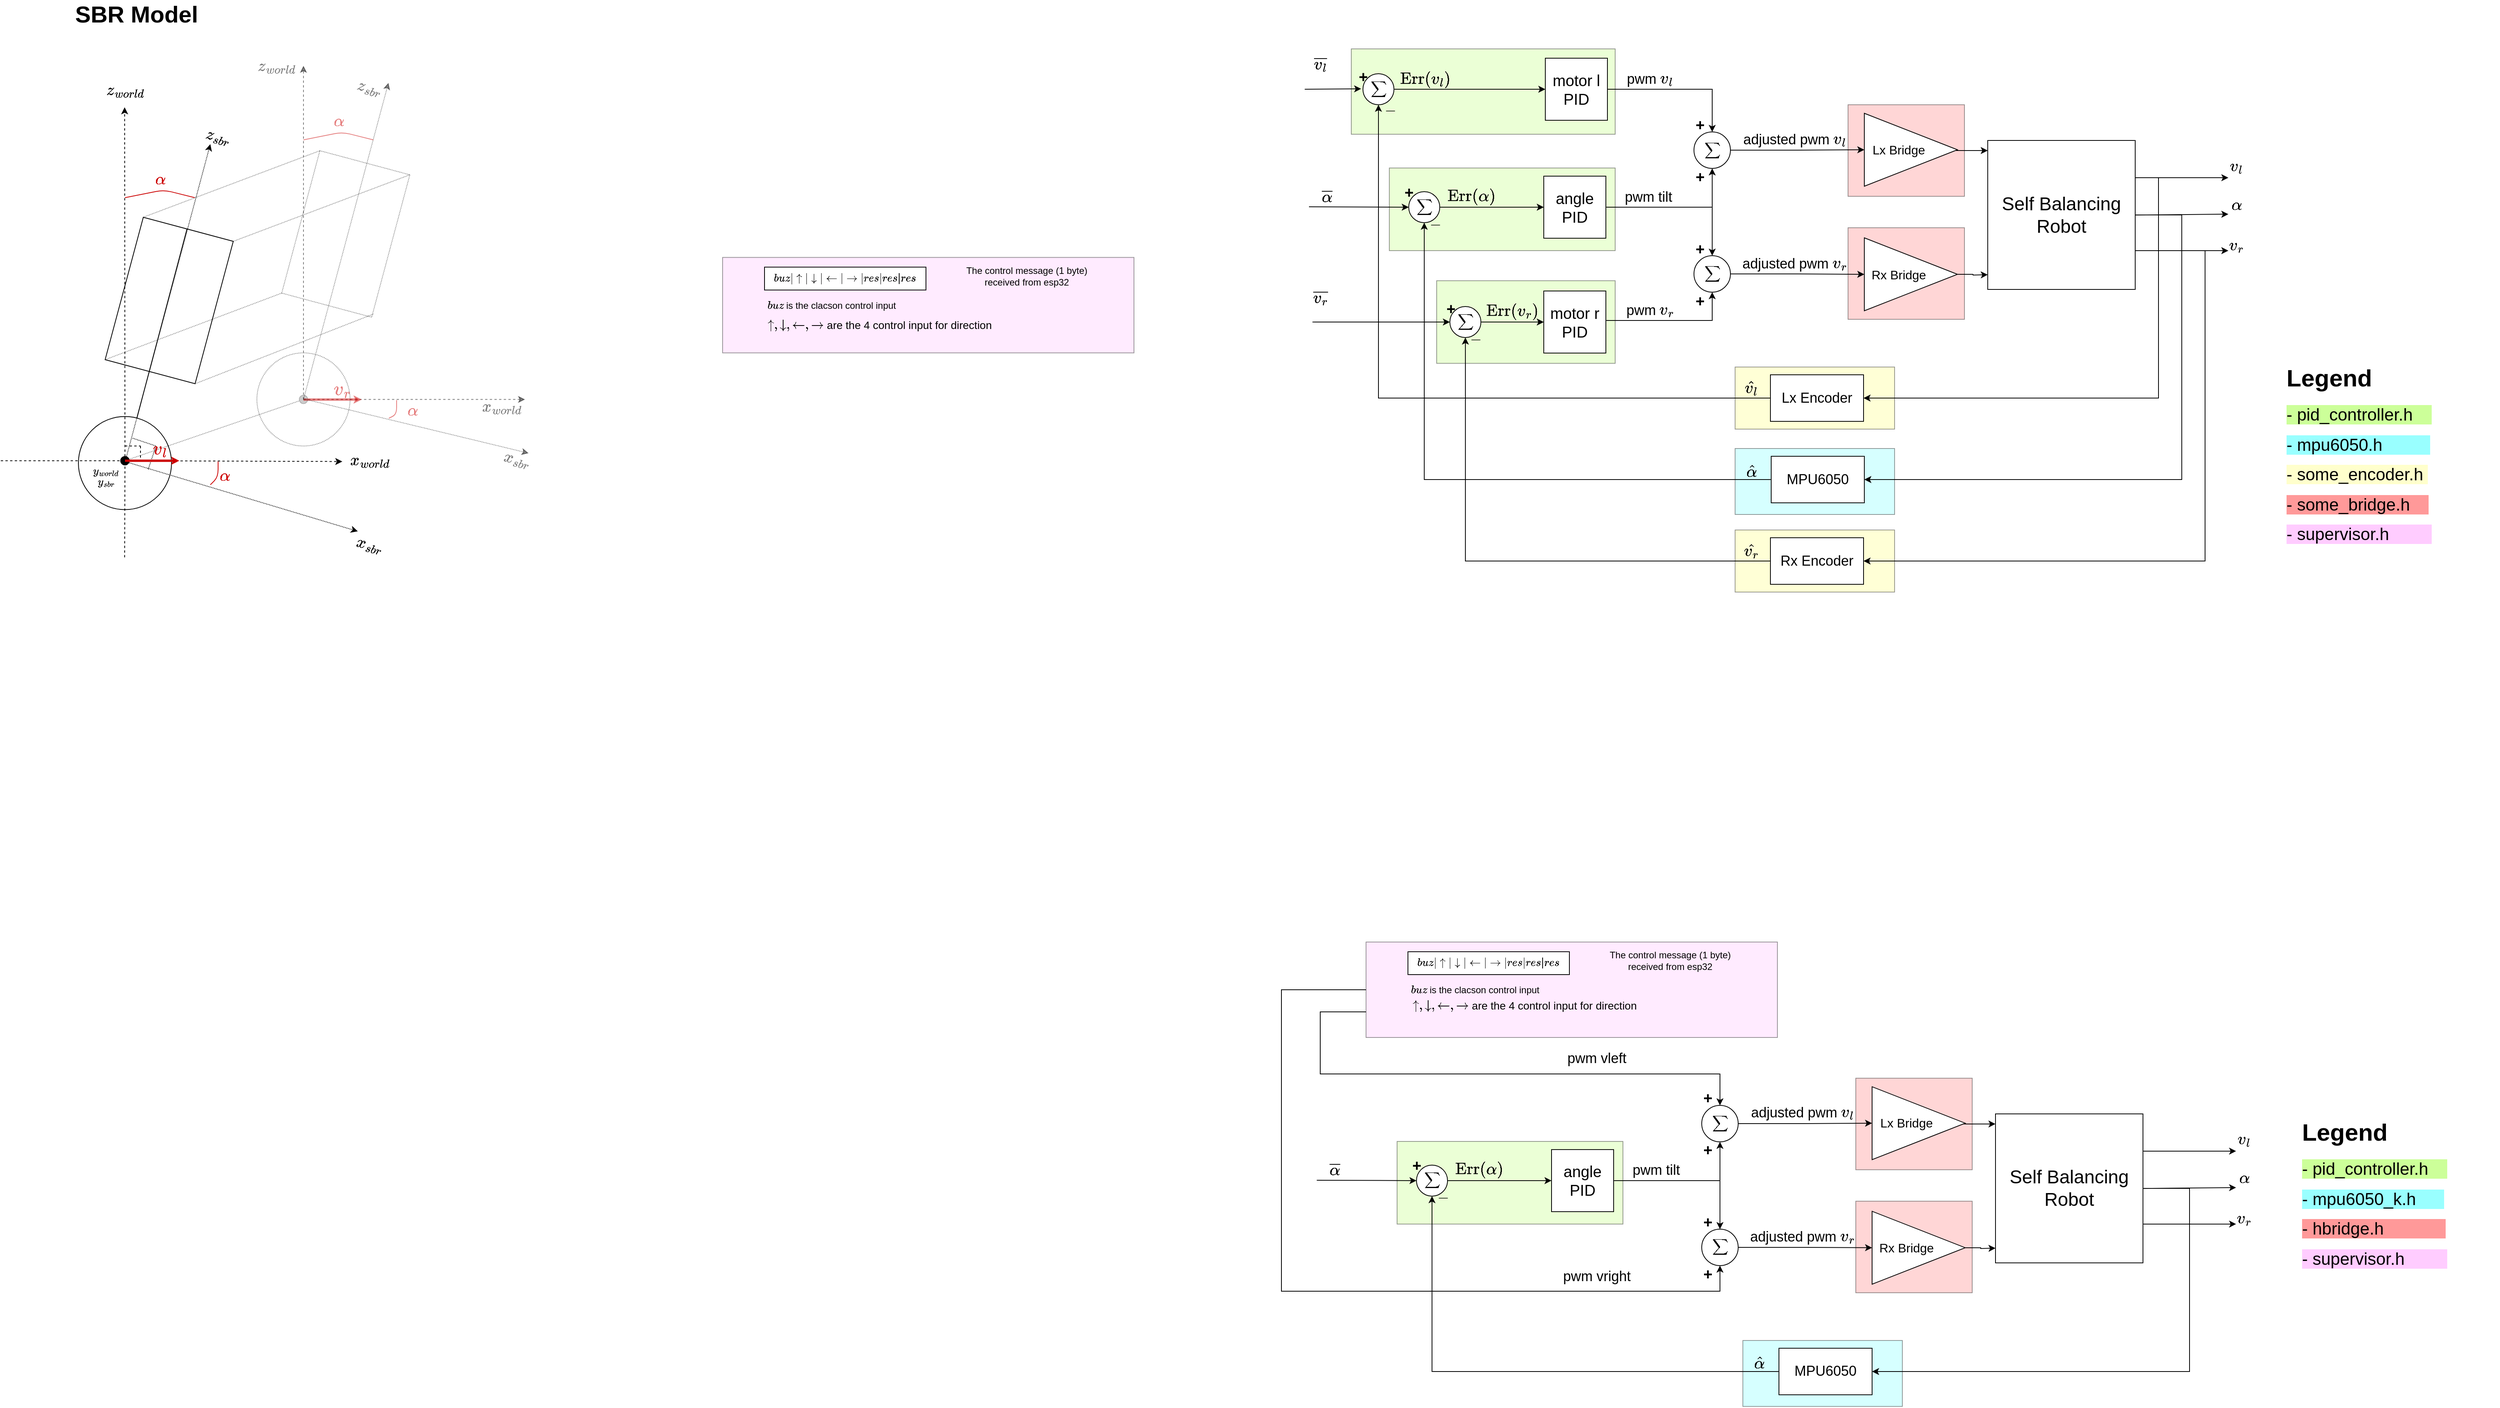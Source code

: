 <mxfile version="14.8.2" type="device"><diagram id="RvxGIgGGn32OMCbBHKSs" name="Page-1"><mxGraphModel dx="3990" dy="1376" grid="1" gridSize="10" guides="1" tooltips="1" connect="1" arrows="1" fold="1" page="1" pageScale="1" pageWidth="827" pageHeight="1169" math="1" shadow="0"><root><mxCell id="0"/><mxCell id="1" parent="0"/><mxCell id="etIAlOWZyGqqfdlxmUPB-29" value="" style="endArrow=classic;html=1;dashed=1;dashPattern=1 1;opacity=50;" parent="1" edge="1"><mxGeometry width="50" height="50" relative="1" as="geometry"><mxPoint x="-1210" y="550.75" as="sourcePoint"/><mxPoint x="-1100.5" y="142.75" as="targetPoint"/></mxGeometry></mxCell><mxCell id="etIAlOWZyGqqfdlxmUPB-25" value="" style="endArrow=classic;html=1;dashed=1;startArrow=none;opacity=50;" parent="1" edge="1"><mxGeometry width="50" height="50" relative="1" as="geometry"><mxPoint x="-1210" y="550.75" as="sourcePoint"/><mxPoint x="-924.58" y="550.75" as="targetPoint"/></mxGeometry></mxCell><mxCell id="S4LZGYlQ1wgGxuE66dXP-174" value="" style="rounded=0;whiteSpace=wrap;html=1;opacity=40;fillColor=#FFCCFF;" parent="1" vertex="1"><mxGeometry x="-670" y="367.75" width="530" height="123" as="geometry"/></mxCell><mxCell id="S4LZGYlQ1wgGxuE66dXP-112" value="" style="rounded=0;whiteSpace=wrap;html=1;gradientColor=none;opacity=40;fillColor=#FFFF99;" parent="1" vertex="1"><mxGeometry x="634.5" y="509" width="205.5" height="80" as="geometry"/></mxCell><mxCell id="S4LZGYlQ1wgGxuE66dXP-111" value="" style="rounded=0;whiteSpace=wrap;html=1;gradientColor=none;opacity=40;fillColor=#FFFF99;" parent="1" vertex="1"><mxGeometry x="634.5" y="719" width="205.5" height="80" as="geometry"/></mxCell><mxCell id="S4LZGYlQ1wgGxuE66dXP-110" value="" style="rounded=0;whiteSpace=wrap;html=1;fillColor=#99FFFF;gradientColor=none;opacity=40;" parent="1" vertex="1"><mxGeometry x="634.5" y="614" width="205.5" height="85" as="geometry"/></mxCell><mxCell id="S4LZGYlQ1wgGxuE66dXP-106" value="" style="rounded=0;whiteSpace=wrap;html=1;gradientColor=none;opacity=40;fillColor=#FF9999;" parent="1" vertex="1"><mxGeometry x="780" y="329.5" width="150" height="118" as="geometry"/></mxCell><mxCell id="S4LZGYlQ1wgGxuE66dXP-105" value="" style="rounded=0;whiteSpace=wrap;html=1;gradientColor=none;opacity=40;fillColor=#FF9999;" parent="1" vertex="1"><mxGeometry x="780" y="171" width="150" height="118" as="geometry"/></mxCell><mxCell id="S4LZGYlQ1wgGxuE66dXP-104" value="" style="rounded=0;whiteSpace=wrap;html=1;fillColor=#CCFF99;opacity=40;" parent="1" vertex="1"><mxGeometry x="250" y="397.75" width="230" height="106.5" as="geometry"/></mxCell><mxCell id="S4LZGYlQ1wgGxuE66dXP-103" value="" style="rounded=0;whiteSpace=wrap;html=1;fillColor=#CCFF99;opacity=40;" parent="1" vertex="1"><mxGeometry x="189" y="252.5" width="291" height="106.5" as="geometry"/></mxCell><mxCell id="S4LZGYlQ1wgGxuE66dXP-102" value="" style="rounded=0;whiteSpace=wrap;html=1;fillColor=#CCFF99;opacity=40;" parent="1" vertex="1"><mxGeometry x="140" y="99" width="340" height="110" as="geometry"/></mxCell><mxCell id="S4LZGYlQ1wgGxuE66dXP-92" style="edgeStyle=orthogonalEdgeStyle;rounded=0;orthogonalLoop=1;jettySize=auto;html=1;" parent="1" source="S4LZGYlQ1wgGxuE66dXP-1" target="S4LZGYlQ1wgGxuE66dXP-23" edge="1"><mxGeometry relative="1" as="geometry"/></mxCell><mxCell id="S4LZGYlQ1wgGxuE66dXP-93" style="edgeStyle=orthogonalEdgeStyle;rounded=0;orthogonalLoop=1;jettySize=auto;html=1;" parent="1" source="S4LZGYlQ1wgGxuE66dXP-1" target="S4LZGYlQ1wgGxuE66dXP-34" edge="1"><mxGeometry relative="1" as="geometry"/></mxCell><mxCell id="S4LZGYlQ1wgGxuE66dXP-1" value="&lt;font style=&quot;font-size: 20px&quot;&gt;angle&lt;br&gt;PID&lt;/font&gt;" style="whiteSpace=wrap;html=1;aspect=fixed;" parent="1" vertex="1"><mxGeometry x="388" y="263" width="80" height="80" as="geometry"/></mxCell><mxCell id="S4LZGYlQ1wgGxuE66dXP-91" style="edgeStyle=orthogonalEdgeStyle;rounded=0;orthogonalLoop=1;jettySize=auto;html=1;" parent="1" source="S4LZGYlQ1wgGxuE66dXP-2" target="S4LZGYlQ1wgGxuE66dXP-23" edge="1"><mxGeometry relative="1" as="geometry"/></mxCell><mxCell id="S4LZGYlQ1wgGxuE66dXP-2" value="&lt;font style=&quot;font-size: 20px&quot;&gt;motor l&lt;br&gt;PID&lt;br&gt;&lt;/font&gt;" style="whiteSpace=wrap;html=1;aspect=fixed;" parent="1" vertex="1"><mxGeometry x="390" y="111" width="80" height="80" as="geometry"/></mxCell><mxCell id="S4LZGYlQ1wgGxuE66dXP-95" style="edgeStyle=orthogonalEdgeStyle;rounded=0;orthogonalLoop=1;jettySize=auto;html=1;" parent="1" source="S4LZGYlQ1wgGxuE66dXP-3" target="S4LZGYlQ1wgGxuE66dXP-34" edge="1"><mxGeometry relative="1" as="geometry"><Array as="points"><mxPoint x="605" y="449"/></Array></mxGeometry></mxCell><mxCell id="S4LZGYlQ1wgGxuE66dXP-3" value="&lt;font style=&quot;font-size: 20px&quot;&gt;motor r&lt;br&gt;PID&lt;br&gt;&lt;/font&gt;" style="whiteSpace=wrap;html=1;aspect=fixed;" parent="1" vertex="1"><mxGeometry x="388" y="411" width="80" height="80" as="geometry"/></mxCell><mxCell id="S4LZGYlQ1wgGxuE66dXP-19" style="edgeStyle=orthogonalEdgeStyle;rounded=0;orthogonalLoop=1;jettySize=auto;html=1;entryX=0;entryY=0.5;entryDx=0;entryDy=0;" parent="1" source="S4LZGYlQ1wgGxuE66dXP-5" target="S4LZGYlQ1wgGxuE66dXP-1" edge="1"><mxGeometry relative="1" as="geometry"><mxPoint x="392.0" y="297" as="targetPoint"/></mxGeometry></mxCell><mxCell id="S4LZGYlQ1wgGxuE66dXP-5" value="$$\sum$$" style="ellipse;whiteSpace=wrap;html=1;aspect=fixed;" parent="1" vertex="1"><mxGeometry x="214" y="283" width="40" height="40" as="geometry"/></mxCell><mxCell id="S4LZGYlQ1wgGxuE66dXP-7" value="&lt;font style=&quot;font-size: 20px&quot;&gt;&lt;b&gt;+&lt;/b&gt;&lt;/font&gt;" style="text;html=1;align=center;verticalAlign=middle;resizable=0;points=[];autosize=1;strokeColor=none;" parent="1" vertex="1"><mxGeometry x="199" y="273" width="30" height="20" as="geometry"/></mxCell><mxCell id="S4LZGYlQ1wgGxuE66dXP-9" value="&lt;font style=&quot;font-size: 20px&quot;&gt;&lt;b&gt;_&lt;/b&gt;&lt;/font&gt;" style="text;html=1;align=center;verticalAlign=middle;resizable=0;points=[];autosize=1;strokeColor=none;" parent="1" vertex="1"><mxGeometry x="233" y="306" width="30" height="20" as="geometry"/></mxCell><mxCell id="S4LZGYlQ1wgGxuE66dXP-21" style="edgeStyle=orthogonalEdgeStyle;rounded=0;orthogonalLoop=1;jettySize=auto;html=1;" parent="1" source="S4LZGYlQ1wgGxuE66dXP-10" target="S4LZGYlQ1wgGxuE66dXP-2" edge="1"><mxGeometry relative="1" as="geometry"/></mxCell><mxCell id="S4LZGYlQ1wgGxuE66dXP-10" value="$$\sum$$" style="ellipse;whiteSpace=wrap;html=1;aspect=fixed;" parent="1" vertex="1"><mxGeometry x="155" y="131" width="40" height="40" as="geometry"/></mxCell><mxCell id="S4LZGYlQ1wgGxuE66dXP-11" value="&lt;font style=&quot;font-size: 20px&quot;&gt;&lt;b&gt;+&lt;/b&gt;&lt;/font&gt;" style="text;html=1;align=center;verticalAlign=middle;resizable=0;points=[];autosize=1;strokeColor=none;" parent="1" vertex="1"><mxGeometry x="140" y="123.5" width="30" height="20" as="geometry"/></mxCell><mxCell id="S4LZGYlQ1wgGxuE66dXP-12" value="&lt;font style=&quot;font-size: 20px&quot;&gt;&lt;b&gt;_&lt;/b&gt;&lt;/font&gt;" style="text;html=1;align=center;verticalAlign=middle;resizable=0;points=[];autosize=1;strokeColor=none;" parent="1" vertex="1"><mxGeometry x="175" y="158.5" width="30" height="20" as="geometry"/></mxCell><mxCell id="S4LZGYlQ1wgGxuE66dXP-22" style="edgeStyle=orthogonalEdgeStyle;rounded=0;orthogonalLoop=1;jettySize=auto;html=1;" parent="1" source="S4LZGYlQ1wgGxuE66dXP-13" target="S4LZGYlQ1wgGxuE66dXP-3" edge="1"><mxGeometry relative="1" as="geometry"/></mxCell><mxCell id="S4LZGYlQ1wgGxuE66dXP-13" value="$$\sum$$" style="ellipse;whiteSpace=wrap;html=1;aspect=fixed;" parent="1" vertex="1"><mxGeometry x="267" y="431" width="40" height="40" as="geometry"/></mxCell><mxCell id="S4LZGYlQ1wgGxuE66dXP-14" value="&lt;font style=&quot;font-size: 20px&quot;&gt;&lt;b&gt;+&lt;/b&gt;&lt;/font&gt;" style="text;html=1;align=center;verticalAlign=middle;resizable=0;points=[];autosize=1;strokeColor=none;" parent="1" vertex="1"><mxGeometry x="253" y="422.5" width="30" height="20" as="geometry"/></mxCell><mxCell id="S4LZGYlQ1wgGxuE66dXP-15" value="&lt;font style=&quot;font-size: 20px&quot;&gt;&lt;b&gt;_&lt;/b&gt;&lt;/font&gt;" style="text;html=1;align=center;verticalAlign=middle;resizable=0;points=[];autosize=1;strokeColor=none;" parent="1" vertex="1"><mxGeometry x="285" y="453.5" width="30" height="20" as="geometry"/></mxCell><mxCell id="S4LZGYlQ1wgGxuE66dXP-16" value="" style="endArrow=classic;html=1;entryX=0;entryY=0.5;entryDx=0;entryDy=0;" parent="1" target="S4LZGYlQ1wgGxuE66dXP-5" edge="1"><mxGeometry width="50" height="50" relative="1" as="geometry"><mxPoint x="85.5" y="302.5" as="sourcePoint"/><mxPoint x="22.5" y="302.5" as="targetPoint"/></mxGeometry></mxCell><mxCell id="S4LZGYlQ1wgGxuE66dXP-17" value="" style="endArrow=classic;html=1;entryX=-0.057;entryY=0.486;entryDx=0;entryDy=0;entryPerimeter=0;" parent="1" target="S4LZGYlQ1wgGxuE66dXP-10" edge="1"><mxGeometry width="50" height="50" relative="1" as="geometry"><mxPoint x="80" y="151" as="sourcePoint"/><mxPoint x="95" y="172" as="targetPoint"/></mxGeometry></mxCell><mxCell id="S4LZGYlQ1wgGxuE66dXP-18" value="" style="endArrow=classic;html=1;entryX=0;entryY=0.5;entryDx=0;entryDy=0;" parent="1" target="S4LZGYlQ1wgGxuE66dXP-13" edge="1"><mxGeometry width="50" height="50" relative="1" as="geometry"><mxPoint x="90" y="451" as="sourcePoint"/><mxPoint x="218" y="471" as="targetPoint"/></mxGeometry></mxCell><mxCell id="S4LZGYlQ1wgGxuE66dXP-29" value="" style="group" parent="1" vertex="1" connectable="0"><mxGeometry x="561.5" y="206" width="73" height="59" as="geometry"/></mxCell><mxCell id="S4LZGYlQ1wgGxuE66dXP-26" value="" style="group" parent="S4LZGYlQ1wgGxuE66dXP-29" vertex="1" connectable="0"><mxGeometry x="20" width="47" height="47" as="geometry"/></mxCell><mxCell id="S4LZGYlQ1wgGxuE66dXP-23" value="$$\sum$$" style="ellipse;whiteSpace=wrap;html=1;aspect=fixed;" parent="S4LZGYlQ1wgGxuE66dXP-26" vertex="1"><mxGeometry width="47" height="47" as="geometry"/></mxCell><mxCell id="S4LZGYlQ1wgGxuE66dXP-28" value="&lt;font style=&quot;font-size: 20px&quot;&gt;&lt;b&gt;+&lt;/b&gt;&lt;/font&gt;" style="text;html=1;align=center;verticalAlign=middle;resizable=0;points=[];autosize=1;strokeColor=none;" parent="S4LZGYlQ1wgGxuE66dXP-29" vertex="1"><mxGeometry x="12.5" y="47" width="30" height="20" as="geometry"/></mxCell><mxCell id="S4LZGYlQ1wgGxuE66dXP-32" value="" style="group" parent="1" vertex="1" connectable="0"><mxGeometry x="580" y="366" width="73" height="63" as="geometry"/></mxCell><mxCell id="S4LZGYlQ1wgGxuE66dXP-33" value="" style="group" parent="S4LZGYlQ1wgGxuE66dXP-32" vertex="1" connectable="0"><mxGeometry x="1.5" y="-0.5" width="47" height="47" as="geometry"/></mxCell><mxCell id="S4LZGYlQ1wgGxuE66dXP-34" value="$$\sum$$" style="ellipse;whiteSpace=wrap;html=1;aspect=fixed;" parent="S4LZGYlQ1wgGxuE66dXP-33" vertex="1"><mxGeometry width="47" height="47" as="geometry"/></mxCell><mxCell id="S4LZGYlQ1wgGxuE66dXP-36" value="&lt;font style=&quot;font-size: 20px&quot;&gt;&lt;b&gt;+&lt;/b&gt;&lt;/font&gt;" style="text;html=1;align=center;verticalAlign=middle;resizable=0;points=[];autosize=1;strokeColor=none;" parent="S4LZGYlQ1wgGxuE66dXP-32" vertex="1"><mxGeometry x="-6" y="46.5" width="30" height="20" as="geometry"/></mxCell><mxCell id="S4LZGYlQ1wgGxuE66dXP-47" style="edgeStyle=orthogonalEdgeStyle;rounded=0;orthogonalLoop=1;jettySize=auto;html=1;" parent="1" edge="1"><mxGeometry relative="1" as="geometry"><mxPoint x="882.34" y="230" as="sourcePoint"/><mxPoint x="960" y="230" as="targetPoint"/><Array as="points"><mxPoint x="920" y="230"/><mxPoint x="920" y="230"/></Array></mxGeometry></mxCell><mxCell id="S4LZGYlQ1wgGxuE66dXP-41" value="&lt;font style=&quot;font-size: 16px&quot;&gt;Lx Bridge&amp;nbsp; &amp;nbsp; &amp;nbsp; &amp;nbsp;&lt;/font&gt;" style="triangle;whiteSpace=wrap;html=1;" parent="1" vertex="1"><mxGeometry x="801" y="182" width="120" height="94" as="geometry"/></mxCell><mxCell id="S4LZGYlQ1wgGxuE66dXP-48" style="edgeStyle=orthogonalEdgeStyle;rounded=0;orthogonalLoop=1;jettySize=auto;html=1;" parent="1" source="S4LZGYlQ1wgGxuE66dXP-42" edge="1"><mxGeometry relative="1" as="geometry"><mxPoint x="960" y="390" as="targetPoint"/></mxGeometry></mxCell><mxCell id="S4LZGYlQ1wgGxuE66dXP-42" value="&lt;font style=&quot;font-size: 16px&quot;&gt;Rx Bridge&amp;nbsp; &amp;nbsp; &amp;nbsp; &amp;nbsp;&lt;/font&gt;" style="triangle;whiteSpace=wrap;html=1;" parent="1" vertex="1"><mxGeometry x="801" y="342.5" width="120" height="94" as="geometry"/></mxCell><mxCell id="S4LZGYlQ1wgGxuE66dXP-44" style="edgeStyle=orthogonalEdgeStyle;rounded=0;orthogonalLoop=1;jettySize=auto;html=1;exitX=1;exitY=0.5;exitDx=0;exitDy=0;entryX=0;entryY=0.5;entryDx=0;entryDy=0;" parent="1" source="S4LZGYlQ1wgGxuE66dXP-23" target="S4LZGYlQ1wgGxuE66dXP-41" edge="1"><mxGeometry relative="1" as="geometry"/></mxCell><mxCell id="S4LZGYlQ1wgGxuE66dXP-45" style="edgeStyle=orthogonalEdgeStyle;rounded=0;orthogonalLoop=1;jettySize=auto;html=1;entryX=0;entryY=0.5;entryDx=0;entryDy=0;" parent="1" source="S4LZGYlQ1wgGxuE66dXP-34" target="S4LZGYlQ1wgGxuE66dXP-42" edge="1"><mxGeometry relative="1" as="geometry"/></mxCell><mxCell id="S4LZGYlQ1wgGxuE66dXP-99" style="edgeStyle=orthogonalEdgeStyle;rounded=0;orthogonalLoop=1;jettySize=auto;html=1;exitX=1;exitY=0.25;exitDx=0;exitDy=0;" parent="1" source="S4LZGYlQ1wgGxuE66dXP-46" target="S4LZGYlQ1wgGxuE66dXP-61" edge="1"><mxGeometry relative="1" as="geometry"><mxPoint x="810" y="629" as="targetPoint"/><Array as="points"><mxPoint x="1180" y="265"/><mxPoint x="1180" y="549"/></Array></mxGeometry></mxCell><mxCell id="S4LZGYlQ1wgGxuE66dXP-100" style="edgeStyle=orthogonalEdgeStyle;rounded=0;orthogonalLoop=1;jettySize=auto;html=1;" parent="1" source="S4LZGYlQ1wgGxuE66dXP-46" target="S4LZGYlQ1wgGxuE66dXP-53" edge="1"><mxGeometry relative="1" as="geometry"><Array as="points"><mxPoint x="1210" y="313"/><mxPoint x="1210" y="654"/></Array></mxGeometry></mxCell><mxCell id="S4LZGYlQ1wgGxuE66dXP-101" style="edgeStyle=orthogonalEdgeStyle;rounded=0;orthogonalLoop=1;jettySize=auto;html=1;" parent="1" source="S4LZGYlQ1wgGxuE66dXP-46" target="S4LZGYlQ1wgGxuE66dXP-66" edge="1"><mxGeometry relative="1" as="geometry"><Array as="points"><mxPoint x="1240" y="359"/><mxPoint x="1240" y="759"/></Array></mxGeometry></mxCell><mxCell id="S4LZGYlQ1wgGxuE66dXP-46" value="&lt;font style=&quot;font-size: 24px&quot;&gt;Self Balancing Robot&lt;/font&gt;" style="rounded=0;whiteSpace=wrap;html=1;" parent="1" vertex="1"><mxGeometry x="960" y="217" width="190" height="192" as="geometry"/></mxCell><mxCell id="S4LZGYlQ1wgGxuE66dXP-50" value="&lt;font style=&quot;font-size: 18px&quot;&gt;$$\overline{\alpha}$$&lt;/font&gt;" style="text;html=1;strokeColor=none;fillColor=none;align=center;verticalAlign=middle;whiteSpace=wrap;rounded=0;" parent="1" vertex="1"><mxGeometry x="89" y="279.5" width="40" height="20" as="geometry"/></mxCell><mxCell id="S4LZGYlQ1wgGxuE66dXP-51" value="&lt;font style=&quot;font-size: 18px&quot;&gt;$$\overline{v_l}$$&lt;/font&gt;" style="text;html=1;align=center;verticalAlign=middle;resizable=0;points=[];autosize=1;strokeColor=none;" parent="1" vertex="1"><mxGeometry x="20" y="109" width="160" height="20" as="geometry"/></mxCell><mxCell id="S4LZGYlQ1wgGxuE66dXP-52" value="&lt;font style=&quot;font-size: 18px&quot;&gt;$$\overline{v_r}$$&lt;/font&gt;" style="text;html=1;align=center;verticalAlign=middle;resizable=0;points=[];autosize=1;strokeColor=none;" parent="1" vertex="1"><mxGeometry x="20" y="410" width="160" height="20" as="geometry"/></mxCell><mxCell id="S4LZGYlQ1wgGxuE66dXP-55" style="edgeStyle=orthogonalEdgeStyle;rounded=0;orthogonalLoop=1;jettySize=auto;html=1;exitX=0;exitY=0.5;exitDx=0;exitDy=0;entryX=0.5;entryY=1;entryDx=0;entryDy=0;" parent="1" source="S4LZGYlQ1wgGxuE66dXP-53" target="S4LZGYlQ1wgGxuE66dXP-5" edge="1"><mxGeometry relative="1" as="geometry"/></mxCell><mxCell id="S4LZGYlQ1wgGxuE66dXP-53" value="&lt;font style=&quot;font-size: 18px&quot;&gt;MPU6050&lt;/font&gt;" style="rounded=0;whiteSpace=wrap;html=1;" parent="1" vertex="1"><mxGeometry x="681" y="624" width="120" height="60" as="geometry"/></mxCell><mxCell id="S4LZGYlQ1wgGxuE66dXP-56" value="&lt;font style=&quot;font-size: 18px&quot;&gt;$$\hat{\alpha}$$&lt;/font&gt;" style="text;html=1;align=center;verticalAlign=middle;resizable=0;points=[];autosize=1;strokeColor=none;" parent="1" vertex="1"><mxGeometry x="580" y="634" width="150" height="20" as="geometry"/></mxCell><mxCell id="S4LZGYlQ1wgGxuE66dXP-58" value="&lt;font style=&quot;font-size: 18px&quot;&gt;$$\alpha$$&lt;/font&gt;" style="text;html=1;align=center;verticalAlign=middle;resizable=0;points=[];autosize=1;strokeColor=none;" parent="1" vertex="1"><mxGeometry x="1230" y="291" width="100" height="20" as="geometry"/></mxCell><mxCell id="S4LZGYlQ1wgGxuE66dXP-62" style="edgeStyle=orthogonalEdgeStyle;rounded=0;orthogonalLoop=1;jettySize=auto;html=1;entryX=0.5;entryY=1;entryDx=0;entryDy=0;" parent="1" source="S4LZGYlQ1wgGxuE66dXP-61" target="S4LZGYlQ1wgGxuE66dXP-10" edge="1"><mxGeometry relative="1" as="geometry"/></mxCell><mxCell id="S4LZGYlQ1wgGxuE66dXP-61" value="&lt;font style=&quot;font-size: 18px&quot;&gt;Lx Encoder&lt;/font&gt;" style="rounded=0;whiteSpace=wrap;html=1;" parent="1" vertex="1"><mxGeometry x="680" y="519" width="120" height="60" as="geometry"/></mxCell><mxCell id="S4LZGYlQ1wgGxuE66dXP-64" value="&lt;font style=&quot;font-size: 18px&quot;&gt;$$\hat{v_l}$$&lt;/font&gt;" style="text;html=1;align=center;verticalAlign=middle;resizable=0;points=[];autosize=1;strokeColor=none;" parent="1" vertex="1"><mxGeometry x="595" y="526" width="120" height="20" as="geometry"/></mxCell><mxCell id="S4LZGYlQ1wgGxuE66dXP-65" value="&lt;font style=&quot;font-size: 18px&quot;&gt;$$v_l$$&lt;/font&gt;" style="text;html=1;align=center;verticalAlign=middle;resizable=0;points=[];autosize=1;strokeColor=none;" parent="1" vertex="1"><mxGeometry x="1240" y="241" width="80" height="20" as="geometry"/></mxCell><mxCell id="S4LZGYlQ1wgGxuE66dXP-70" style="edgeStyle=orthogonalEdgeStyle;rounded=0;orthogonalLoop=1;jettySize=auto;html=1;entryX=0.5;entryY=1;entryDx=0;entryDy=0;" parent="1" source="S4LZGYlQ1wgGxuE66dXP-66" target="S4LZGYlQ1wgGxuE66dXP-13" edge="1"><mxGeometry relative="1" as="geometry"><mxPoint x="250" y="609" as="targetPoint"/></mxGeometry></mxCell><mxCell id="S4LZGYlQ1wgGxuE66dXP-66" value="&lt;font style=&quot;font-size: 18px&quot;&gt;Rx Encoder&lt;/font&gt;" style="rounded=0;whiteSpace=wrap;html=1;" parent="1" vertex="1"><mxGeometry x="680" y="729" width="120" height="60" as="geometry"/></mxCell><mxCell id="S4LZGYlQ1wgGxuE66dXP-68" value="&lt;font style=&quot;font-size: 18px&quot;&gt;$$v_r$$&lt;/font&gt;" style="text;html=1;align=center;verticalAlign=middle;resizable=0;points=[];autosize=1;strokeColor=none;" parent="1" vertex="1"><mxGeometry x="1240" y="342.5" width="80" height="20" as="geometry"/></mxCell><mxCell id="S4LZGYlQ1wgGxuE66dXP-69" value="&lt;font style=&quot;font-size: 18px&quot;&gt;$$\hat{v_r}$$&lt;/font&gt;" style="text;html=1;align=center;verticalAlign=middle;resizable=0;points=[];autosize=1;strokeColor=none;" parent="1" vertex="1"><mxGeometry x="595" y="736" width="120" height="20" as="geometry"/></mxCell><mxCell id="S4LZGYlQ1wgGxuE66dXP-71" value="&lt;font style=&quot;font-size: 18px&quot;&gt;$$\text{Err}(\alpha)$$&lt;/font&gt;" style="text;html=1;align=center;verticalAlign=middle;resizable=0;points=[];autosize=1;strokeColor=none;" parent="1" vertex="1"><mxGeometry x="200" y="278.5" width="190" height="20" as="geometry"/></mxCell><mxCell id="S4LZGYlQ1wgGxuE66dXP-72" value="&lt;font style=&quot;font-size: 18px&quot;&gt;$$\text{Err}(v_l)$$&lt;/font&gt;" style="text;html=1;align=center;verticalAlign=middle;resizable=0;points=[];autosize=1;strokeColor=none;" parent="1" vertex="1"><mxGeometry x="155" y="128" width="160" height="20" as="geometry"/></mxCell><mxCell id="S4LZGYlQ1wgGxuE66dXP-73" value="&lt;font style=&quot;font-size: 18px&quot;&gt;$$\text{Err}(v_r)$$&lt;/font&gt;" style="text;html=1;align=center;verticalAlign=middle;resizable=0;points=[];autosize=1;strokeColor=none;" parent="1" vertex="1"><mxGeometry x="267" y="426.5" width="160" height="20" as="geometry"/></mxCell><mxCell id="S4LZGYlQ1wgGxuE66dXP-75" value="&lt;font style=&quot;font-size: 18px&quot;&gt;pwm tilt&lt;/font&gt;" style="text;html=1;strokeColor=none;fillColor=none;align=center;verticalAlign=middle;whiteSpace=wrap;rounded=0;" parent="1" vertex="1"><mxGeometry x="488" y="279.5" width="70" height="20" as="geometry"/></mxCell><mxCell id="S4LZGYlQ1wgGxuE66dXP-178" value="" style="edgeStyle=none;rounded=0;orthogonalLoop=1;jettySize=auto;html=1;" parent="1" source="S4LZGYlQ1wgGxuE66dXP-77" target="S4LZGYlQ1wgGxuE66dXP-2" edge="1"><mxGeometry relative="1" as="geometry"/></mxCell><mxCell id="S4LZGYlQ1wgGxuE66dXP-77" value="&lt;span style=&quot;font-size: 18px&quot;&gt;pwm \(v_l\)&lt;/span&gt;" style="text;html=1;strokeColor=none;fillColor=none;align=center;verticalAlign=middle;whiteSpace=wrap;rounded=0;" parent="1" vertex="1"><mxGeometry x="470" y="128" width="110" height="20" as="geometry"/></mxCell><mxCell id="S4LZGYlQ1wgGxuE66dXP-78" value="&lt;span style=&quot;font-size: 18px&quot;&gt;pwm \(v_r\)&lt;/span&gt;" style="text;html=1;align=center;verticalAlign=middle;resizable=0;points=[];autosize=1;strokeColor=none;" parent="1" vertex="1"><mxGeometry x="470" y="426" width="110" height="20" as="geometry"/></mxCell><mxCell id="S4LZGYlQ1wgGxuE66dXP-79" value="&lt;span style=&quot;font-size: 18px&quot;&gt;adjusted pwm \(v_l\)&lt;/span&gt;" style="text;html=1;align=center;verticalAlign=middle;resizable=0;points=[];autosize=1;strokeColor=none;" parent="1" vertex="1"><mxGeometry x="621" y="206" width="180" height="20" as="geometry"/></mxCell><mxCell id="S4LZGYlQ1wgGxuE66dXP-80" value="&lt;span style=&quot;font-size: 18px&quot;&gt;adjusted pwm \(v_r\)&lt;/span&gt;" style="text;html=1;align=center;verticalAlign=middle;resizable=0;points=[];autosize=1;strokeColor=none;" parent="1" vertex="1"><mxGeometry x="621" y="366" width="180" height="20" as="geometry"/></mxCell><mxCell id="S4LZGYlQ1wgGxuE66dXP-37" value="&lt;font style=&quot;font-size: 20px&quot;&gt;&lt;b&gt;+&lt;/b&gt;&lt;/font&gt;" style="text;html=1;align=center;verticalAlign=middle;resizable=0;points=[];autosize=1;strokeColor=none;" parent="1" vertex="1"><mxGeometry x="574" y="346" width="30" height="20" as="geometry"/></mxCell><mxCell id="S4LZGYlQ1wgGxuE66dXP-96" value="" style="endArrow=classic;html=1;exitX=1;exitY=0.25;exitDx=0;exitDy=0;" parent="1" source="S4LZGYlQ1wgGxuE66dXP-46" edge="1"><mxGeometry width="50" height="50" relative="1" as="geometry"><mxPoint x="1220" y="239" as="sourcePoint"/><mxPoint x="1270" y="265" as="targetPoint"/></mxGeometry></mxCell><mxCell id="S4LZGYlQ1wgGxuE66dXP-97" value="" style="endArrow=classic;html=1;" parent="1" edge="1"><mxGeometry width="50" height="50" relative="1" as="geometry"><mxPoint x="1150" y="313.116" as="sourcePoint"/><mxPoint x="1270" y="312" as="targetPoint"/></mxGeometry></mxCell><mxCell id="S4LZGYlQ1wgGxuE66dXP-98" value="" style="endArrow=classic;html=1;exitX=1;exitY=0.75;exitDx=0;exitDy=0;" parent="1" edge="1"><mxGeometry width="50" height="50" relative="1" as="geometry"><mxPoint x="1150" y="359" as="sourcePoint"/><mxPoint x="1270" y="359" as="targetPoint"/></mxGeometry></mxCell><mxCell id="S4LZGYlQ1wgGxuE66dXP-113" value="&lt;h1&gt;&lt;font style=&quot;font-size: 31px&quot;&gt;Legend&lt;/font&gt;&lt;/h1&gt;&lt;p&gt;&lt;font style=&quot;font-size: 22px ; background-color: rgb(204 , 255 , 153)&quot;&gt;- pid_controller.h&amp;nbsp; &amp;nbsp;&amp;nbsp;&lt;/font&gt;&lt;/p&gt;&lt;p&gt;&lt;font style=&quot;font-size: 22px ; background-color: rgb(153 , 255 , 255)&quot;&gt;- mpu6050.h&amp;nbsp; &amp;nbsp; &amp;nbsp; &amp;nbsp; &amp;nbsp;&amp;nbsp;&lt;/font&gt;&lt;/p&gt;&lt;p&gt;&lt;font style=&quot;font-size: 22px ; background-color: rgb(255 , 255 , 204)&quot;&gt;- some_encoder.h&amp;nbsp;&lt;/font&gt;&lt;/p&gt;&lt;p&gt;&lt;font style=&quot;font-size: 22px ; background-color: rgb(255 , 153 , 153)&quot;&gt;- some_bridge.h&amp;nbsp; &amp;nbsp;&amp;nbsp;&lt;/font&gt;&lt;/p&gt;&lt;p&gt;&lt;font style=&quot;font-size: 22px ; background-color: rgb(255 , 204 , 255)&quot;&gt;- supervisor.h&amp;nbsp; &amp;nbsp; &amp;nbsp; &amp;nbsp; &amp;nbsp;&lt;/font&gt;&lt;/p&gt;" style="text;html=1;strokeColor=none;fillColor=none;spacing=5;spacingTop=-20;whiteSpace=wrap;overflow=hidden;rounded=0;opacity=40;" parent="1" vertex="1"><mxGeometry x="1340" y="499" width="279" height="260" as="geometry"/></mxCell><mxCell id="S4LZGYlQ1wgGxuE66dXP-175" value="$$buz|&lt;br&gt;\uparrow|&lt;br&gt;\downarrow |&lt;br&gt;\leftarrow |&lt;br&gt;\rightarrow | res | res | res&lt;br&gt;$$" style="rounded=0;whiteSpace=wrap;html=1;align=center;verticalAlign=middle;" parent="1" vertex="1"><mxGeometry x="-616" y="380.25" width="208" height="29.5" as="geometry"/></mxCell><mxCell id="S4LZGYlQ1wgGxuE66dXP-177" value="The control message (1 byte) received from esp32" style="text;html=1;strokeColor=none;fillColor=none;align=center;verticalAlign=middle;whiteSpace=wrap;rounded=0;" parent="1" vertex="1"><mxGeometry x="-361" y="382" width="166" height="20" as="geometry"/></mxCell><mxCell id="wuaSBPNqK6RX2sfjkzoG-2" value="&lt;font style=&quot;font-size: 14px&quot;&gt;&lt;span&gt;&amp;nbsp;\(\uparrow, \downarrow, \leftarrow, \rightarrow\) are the 4 control input for direction&lt;/span&gt;&lt;/font&gt;" style="text;html=1;align=center;verticalAlign=middle;resizable=0;points=[];autosize=1;strokeColor=none;" parent="1" vertex="1"><mxGeometry x="-730" y="444.75" width="520" height="20" as="geometry"/></mxCell><mxCell id="wuaSBPNqK6RX2sfjkzoG-6" value="" style="ellipse;whiteSpace=wrap;html=1;aspect=fixed;fillColor=none;" parent="1" vertex="1"><mxGeometry x="-1500" y="572.75" width="120" height="120" as="geometry"/></mxCell><mxCell id="wuaSBPNqK6RX2sfjkzoG-7" value="" style="endArrow=none;html=1;" parent="1" source="wuaSBPNqK6RX2sfjkzoG-6" edge="1"><mxGeometry width="50" height="50" relative="1" as="geometry"><mxPoint x="-1190" y="512.75" as="sourcePoint"/><mxPoint x="-1360" y="330.75" as="targetPoint"/></mxGeometry></mxCell><mxCell id="wuaSBPNqK6RX2sfjkzoG-9" value="" style="rounded=0;whiteSpace=wrap;html=1;fillColor=none;rotation=15;" parent="1" vertex="1"><mxGeometry x="-1443" y="328.25" width="120" height="190" as="geometry"/></mxCell><mxCell id="wuaSBPNqK6RX2sfjkzoG-10" value="" style="endArrow=classic;html=1;dashed=1;startArrow=none;" parent="1" source="wuaSBPNqK6RX2sfjkzoG-33" edge="1"><mxGeometry width="50" height="50" relative="1" as="geometry"><mxPoint x="-1690" y="630.75" as="sourcePoint"/><mxPoint x="-1160" y="630.75" as="targetPoint"/></mxGeometry></mxCell><mxCell id="wuaSBPNqK6RX2sfjkzoG-11" value="" style="endArrow=classic;html=1;dashed=1;startArrow=none;" parent="1" source="wuaSBPNqK6RX2sfjkzoG-33" edge="1"><mxGeometry width="50" height="50" relative="1" as="geometry"><mxPoint x="-1440.42" y="754.25" as="sourcePoint"/><mxPoint x="-1440.42" y="174.25" as="targetPoint"/></mxGeometry></mxCell><mxCell id="wuaSBPNqK6RX2sfjkzoG-12" value="" style="endArrow=classic;html=1;dashed=1;dashPattern=1 1;" parent="1" edge="1"><mxGeometry width="50" height="50" relative="1" as="geometry"><mxPoint x="-1440" y="631.75" as="sourcePoint"/><mxPoint x="-1330" y="221.75" as="targetPoint"/></mxGeometry></mxCell><mxCell id="wuaSBPNqK6RX2sfjkzoG-13" value="" style="endArrow=classic;html=1;dashed=1;dashPattern=1 1;" parent="1" edge="1"><mxGeometry width="50" height="50" relative="1" as="geometry"><mxPoint x="-1440" y="630.75" as="sourcePoint"/><mxPoint x="-1140" y="720.75" as="targetPoint"/></mxGeometry></mxCell><mxCell id="wuaSBPNqK6RX2sfjkzoG-19" value="" style="endArrow=none;dashed=1;html=1;" parent="1" edge="1"><mxGeometry width="50" height="50" relative="1" as="geometry"><mxPoint x="-1440" y="610.75" as="sourcePoint"/><mxPoint x="-1420" y="610.75" as="targetPoint"/></mxGeometry></mxCell><mxCell id="wuaSBPNqK6RX2sfjkzoG-20" value="" style="endArrow=none;dashed=1;html=1;" parent="1" edge="1"><mxGeometry width="50" height="50" relative="1" as="geometry"><mxPoint x="-1420" y="610.75" as="sourcePoint"/><mxPoint x="-1420" y="630.75" as="targetPoint"/></mxGeometry></mxCell><mxCell id="wuaSBPNqK6RX2sfjkzoG-21" value="" style="endArrow=none;dashed=1;html=1;dashPattern=1 1;strokeWidth=1;" parent="1" edge="1"><mxGeometry width="50" height="50" relative="1" as="geometry"><mxPoint x="-1430" y="600.75" as="sourcePoint"/><mxPoint x="-1400" y="610.75" as="targetPoint"/></mxGeometry></mxCell><mxCell id="wuaSBPNqK6RX2sfjkzoG-22" value="" style="endArrow=none;dashed=1;html=1;dashPattern=1 1;strokeWidth=1;" parent="1" edge="1"><mxGeometry width="50" height="50" relative="1" as="geometry"><mxPoint x="-1410" y="640.75" as="sourcePoint"/><mxPoint x="-1400" y="610.75" as="targetPoint"/></mxGeometry></mxCell><mxCell id="wuaSBPNqK6RX2sfjkzoG-24" value="&lt;font style=&quot;font-size: 18px&quot;&gt;$$\alpha$$&lt;/font&gt;" style="text;html=1;align=center;verticalAlign=middle;resizable=0;points=[];autosize=1;strokeColor=none;fontColor=#CC0000;" parent="1" vertex="1"><mxGeometry x="-1362" y="639.75" width="100" height="20" as="geometry"/></mxCell><mxCell id="wuaSBPNqK6RX2sfjkzoG-25" value="&lt;font style=&quot;font-size: 18px&quot;&gt;$$\alpha$$&lt;/font&gt;" style="text;html=1;align=center;verticalAlign=middle;resizable=0;points=[];autosize=1;strokeColor=none;fontColor=#CC0000;" parent="1" vertex="1"><mxGeometry x="-1445" y="257.75" width="100" height="20" as="geometry"/></mxCell><mxCell id="wuaSBPNqK6RX2sfjkzoG-27" value="" style="endArrow=none;html=1;strokeWidth=1;strokeColor=#CC0000;" parent="1" edge="1"><mxGeometry width="50" height="50" relative="1" as="geometry"><mxPoint x="-1330" y="660.75" as="sourcePoint"/><mxPoint x="-1320" y="630.75" as="targetPoint"/><Array as="points"><mxPoint x="-1320" y="650.75"/></Array></mxGeometry></mxCell><mxCell id="wuaSBPNqK6RX2sfjkzoG-28" value="" style="endArrow=none;html=1;strokeWidth=1;strokeColor=#CC0000;" parent="1" edge="1"><mxGeometry width="50" height="50" relative="1" as="geometry"><mxPoint x="-1440" y="290.75" as="sourcePoint"/><mxPoint x="-1350" y="290.75" as="targetPoint"/><Array as="points"><mxPoint x="-1390" y="280.75"/></Array></mxGeometry></mxCell><mxCell id="wuaSBPNqK6RX2sfjkzoG-29" value="&lt;font style=&quot;font-size: 18px&quot;&gt;$$x_{world}$$&lt;/font&gt;" style="text;html=1;align=center;verticalAlign=middle;resizable=0;points=[];autosize=1;strokeColor=none;" parent="1" vertex="1"><mxGeometry x="-1190" y="619.75" width="130" height="20" as="geometry"/></mxCell><mxCell id="wuaSBPNqK6RX2sfjkzoG-30" value="&lt;font style=&quot;font-size: 18px&quot;&gt;$$z_{world}$$&lt;/font&gt;" style="text;html=1;align=center;verticalAlign=middle;resizable=0;points=[];autosize=1;strokeColor=none;" parent="1" vertex="1"><mxGeometry x="-1505" y="142.75" width="130" height="20" as="geometry"/></mxCell><mxCell id="wuaSBPNqK6RX2sfjkzoG-31" value="&lt;font style=&quot;font-size: 18px&quot;&gt;$$x_{sbr}$$&lt;/font&gt;" style="text;html=1;align=center;verticalAlign=middle;resizable=0;points=[];autosize=1;strokeColor=none;rotation=15;" parent="1" vertex="1"><mxGeometry x="-1180" y="729" width="110" height="20" as="geometry"/></mxCell><mxCell id="wuaSBPNqK6RX2sfjkzoG-32" value="&lt;font style=&quot;font-size: 18px&quot;&gt;$$z_{sbr}$$&lt;/font&gt;" style="text;html=1;align=center;verticalAlign=middle;resizable=0;points=[];autosize=1;strokeColor=none;rotation=15;" parent="1" vertex="1"><mxGeometry x="-1375" y="202.75" width="110" height="20" as="geometry"/></mxCell><mxCell id="wuaSBPNqK6RX2sfjkzoG-34" value="" style="endArrow=none;html=1;dashed=1;" parent="1" target="wuaSBPNqK6RX2sfjkzoG-33" edge="1"><mxGeometry width="50" height="50" relative="1" as="geometry"><mxPoint x="-1600" y="629.75" as="sourcePoint"/><mxPoint x="-1160.0" y="630.75" as="targetPoint"/></mxGeometry></mxCell><mxCell id="wuaSBPNqK6RX2sfjkzoG-33" value="" style="ellipse;whiteSpace=wrap;html=1;aspect=fixed;fillColor=#000000;" parent="1" vertex="1"><mxGeometry x="-1445.5" y="624.25" width="11" height="11" as="geometry"/></mxCell><mxCell id="wuaSBPNqK6RX2sfjkzoG-35" value="" style="endArrow=none;html=1;dashed=1;" parent="1" target="wuaSBPNqK6RX2sfjkzoG-33" edge="1"><mxGeometry width="50" height="50" relative="1" as="geometry"><mxPoint x="-1440.42" y="754.25" as="sourcePoint"/><mxPoint x="-1440.42" y="174.25" as="targetPoint"/></mxGeometry></mxCell><mxCell id="wuaSBPNqK6RX2sfjkzoG-36" value="\(y_{world}\)&lt;br&gt;\(y_{sbr}\)" style="text;html=1;align=center;verticalAlign=middle;resizable=0;points=[];autosize=1;strokeColor=none;" parent="1" vertex="1"><mxGeometry x="-1505" y="634.75" width="80" height="30" as="geometry"/></mxCell><mxCell id="S4LZGYlQ1wgGxuE66dXP-27" value="&lt;font style=&quot;font-size: 20px&quot;&gt;&lt;b&gt;+&lt;/b&gt;&lt;/font&gt;" style="text;html=1;align=center;verticalAlign=middle;resizable=0;points=[];autosize=1;strokeColor=none;" parent="1" vertex="1"><mxGeometry x="574" y="186" width="30" height="20" as="geometry"/></mxCell><mxCell id="etIAlOWZyGqqfdlxmUPB-8" value="" style="endArrow=none;dashed=1;html=1;dashPattern=1 1;strokeWidth=1;opacity=50;jumpSize=1;endSize=1;startSize=2;" parent="1" source="wuaSBPNqK6RX2sfjkzoG-33" target="etIAlOWZyGqqfdlxmUPB-11" edge="1"><mxGeometry width="50" height="50" relative="1" as="geometry"><mxPoint x="-1440" y="635.75" as="sourcePoint"/><mxPoint x="-1280" y="590.75" as="targetPoint"/></mxGeometry></mxCell><mxCell id="etIAlOWZyGqqfdlxmUPB-9" value="" style="ellipse;whiteSpace=wrap;html=1;aspect=fixed;fillColor=none;opacity=50;dashed=1;dashPattern=1 1;" parent="1" vertex="1"><mxGeometry x="-1270" y="490.75" width="120" height="120" as="geometry"/></mxCell><mxCell id="etIAlOWZyGqqfdlxmUPB-11" value="" style="ellipse;whiteSpace=wrap;html=1;aspect=fixed;fillColor=#000000;opacity=20;" parent="1" vertex="1"><mxGeometry x="-1215.5" y="545.25" width="11" height="11" as="geometry"/></mxCell><mxCell id="etIAlOWZyGqqfdlxmUPB-12" value="" style="rounded=0;whiteSpace=wrap;html=1;fillColor=none;rotation=15;dashed=1;dashPattern=1 1;opacity=50;" parent="1" vertex="1"><mxGeometry x="-1215.5" y="242.5" width="120" height="190" as="geometry"/></mxCell><mxCell id="etIAlOWZyGqqfdlxmUPB-14" value="" style="endArrow=none;dashed=1;html=1;dashPattern=1 1;strokeWidth=1;startSize=2;endSize=1;opacity=50;exitX=1;exitY=1;exitDx=0;exitDy=0;" parent="1" source="wuaSBPNqK6RX2sfjkzoG-9" edge="1"><mxGeometry width="50" height="50" relative="1" as="geometry"><mxPoint x="-1280" y="550.75" as="sourcePoint"/><mxPoint x="-1120" y="440.75" as="targetPoint"/></mxGeometry></mxCell><mxCell id="etIAlOWZyGqqfdlxmUPB-15" value="" style="endArrow=none;dashed=1;html=1;dashPattern=1 1;strokeWidth=1;startSize=2;endSize=1;opacity=50;exitX=1;exitY=0;exitDx=0;exitDy=0;entryX=1;entryY=0;entryDx=0;entryDy=0;" parent="1" source="wuaSBPNqK6RX2sfjkzoG-9" target="etIAlOWZyGqqfdlxmUPB-12" edge="1"><mxGeometry width="50" height="50" relative="1" as="geometry"><mxPoint x="-1230" y="520.75" as="sourcePoint"/><mxPoint x="-1060" y="320.75" as="targetPoint"/></mxGeometry></mxCell><mxCell id="etIAlOWZyGqqfdlxmUPB-16" value="" style="endArrow=none;dashed=1;html=1;dashPattern=1 1;strokeWidth=1;startSize=2;endSize=1;opacity=50;exitX=0;exitY=1;exitDx=0;exitDy=0;entryX=0;entryY=1;entryDx=0;entryDy=0;" parent="1" source="wuaSBPNqK6RX2sfjkzoG-9" target="etIAlOWZyGqqfdlxmUPB-12" edge="1"><mxGeometry width="50" height="50" relative="1" as="geometry"><mxPoint x="-1350" y="550.75" as="sourcePoint"/><mxPoint x="-1290" y="470.75" as="targetPoint"/></mxGeometry></mxCell><mxCell id="etIAlOWZyGqqfdlxmUPB-17" value="" style="endArrow=none;dashed=1;html=1;dashPattern=1 1;strokeWidth=1;startSize=2;endSize=1;opacity=50;exitX=0;exitY=0;exitDx=0;exitDy=0;entryX=0;entryY=0;entryDx=0;entryDy=0;" parent="1" source="wuaSBPNqK6RX2sfjkzoG-9" target="etIAlOWZyGqqfdlxmUPB-12" edge="1"><mxGeometry width="50" height="50" relative="1" as="geometry"><mxPoint x="-1300" y="490.75" as="sourcePoint"/><mxPoint x="-1250" y="440.75" as="targetPoint"/></mxGeometry></mxCell><mxCell id="etIAlOWZyGqqfdlxmUPB-18" value="" style="endArrow=classic;html=1;startSize=2;endSize=1;strokeColor=#CC0000;strokeWidth=3;" parent="1" edge="1"><mxGeometry width="50" height="50" relative="1" as="geometry"><mxPoint x="-1440" y="629.75" as="sourcePoint"/><mxPoint x="-1370" y="629.75" as="targetPoint"/></mxGeometry></mxCell><mxCell id="etIAlOWZyGqqfdlxmUPB-19" value="&lt;font color=&quot;#cc0000&quot; style=&quot;font-size: 20px&quot;&gt;$$v_l$$&lt;/font&gt;" style="text;html=1;align=center;verticalAlign=middle;resizable=0;points=[];autosize=1;strokeColor=none;" parent="1" vertex="1"><mxGeometry x="-1440" y="604.25" width="90" height="20" as="geometry"/></mxCell><mxCell id="etIAlOWZyGqqfdlxmUPB-20" value="" style="endArrow=classic;html=1;startSize=2;endSize=1;strokeColor=#CC0000;strokeWidth=3;opacity=50;" parent="1" edge="1"><mxGeometry width="50" height="50" relative="1" as="geometry"><mxPoint x="-1210" y="551" as="sourcePoint"/><mxPoint x="-1135" y="550.88" as="targetPoint"/></mxGeometry></mxCell><mxCell id="etIAlOWZyGqqfdlxmUPB-22" value="&lt;font style=&quot;font-size: 21px&quot;&gt;$$v_r$$&lt;/font&gt;" style="text;html=1;align=center;verticalAlign=middle;resizable=0;points=[];autosize=1;opacity=20;textOpacity=50;fontColor=#CC0000;" parent="1" vertex="1"><mxGeometry x="-1205" y="526.75" width="90" height="20" as="geometry"/></mxCell><mxCell id="etIAlOWZyGqqfdlxmUPB-26" value="" style="endArrow=classic;html=1;dashed=1;startArrow=none;opacity=50;" parent="1" edge="1"><mxGeometry width="50" height="50" relative="1" as="geometry"><mxPoint x="-1210" y="550.75" as="sourcePoint"/><mxPoint x="-1210" y="120.75" as="targetPoint"/></mxGeometry></mxCell><mxCell id="etIAlOWZyGqqfdlxmUPB-27" value="&lt;font style=&quot;font-size: 18px&quot;&gt;$$x_{world}$$&lt;/font&gt;" style="text;html=1;align=center;verticalAlign=middle;resizable=0;points=[];autosize=1;strokeColor=none;textOpacity=50;" parent="1" vertex="1"><mxGeometry x="-1020" y="550.75" width="130" height="20" as="geometry"/></mxCell><mxCell id="etIAlOWZyGqqfdlxmUPB-28" value="&lt;font style=&quot;font-size: 18px&quot;&gt;$$z_{world}$$&lt;/font&gt;" style="text;html=1;align=center;verticalAlign=middle;resizable=0;points=[];autosize=1;strokeColor=none;textOpacity=50;" parent="1" vertex="1"><mxGeometry x="-1310" y="112" width="130" height="20" as="geometry"/></mxCell><mxCell id="etIAlOWZyGqqfdlxmUPB-30" value="&lt;font style=&quot;font-size: 18px&quot;&gt;$$z_{sbr}$$&lt;/font&gt;" style="text;html=1;align=center;verticalAlign=middle;resizable=0;points=[];autosize=1;strokeColor=none;rotation=15;textOpacity=50;" parent="1" vertex="1"><mxGeometry x="-1180" y="139.75" width="110" height="20" as="geometry"/></mxCell><mxCell id="etIAlOWZyGqqfdlxmUPB-32" value="&lt;font style=&quot;font-size: 18px&quot;&gt;$$\alpha$$&lt;/font&gt;" style="text;html=1;align=center;verticalAlign=middle;resizable=0;points=[];autosize=1;strokeColor=none;fontColor=#CC0000;textOpacity=50;" parent="1" vertex="1"><mxGeometry x="-1215" y="183.25" width="100" height="20" as="geometry"/></mxCell><mxCell id="etIAlOWZyGqqfdlxmUPB-33" value="" style="endArrow=none;html=1;strokeWidth=1;strokeColor=#CC0000;opacity=50;" parent="1" edge="1"><mxGeometry width="50" height="50" relative="1" as="geometry"><mxPoint x="-1210" y="216.25" as="sourcePoint"/><mxPoint x="-1120" y="216.25" as="targetPoint"/><Array as="points"><mxPoint x="-1160" y="206.25"/></Array></mxGeometry></mxCell><mxCell id="Zm2AGYscKPc3S9o27pSl-1" value="\(buz\) is the clacson control input" style="text;html=1;align=center;verticalAlign=middle;resizable=0;points=[];autosize=1;strokeColor=none;" parent="1" vertex="1"><mxGeometry x="-625" y="419.75" width="190" height="20" as="geometry"/></mxCell><mxCell id="Zm2AGYscKPc3S9o27pSl-8" value="&lt;font style=&quot;font-size: 30px&quot;&gt;&lt;b&gt;SBR Model&lt;/b&gt;&lt;/font&gt;" style="text;html=1;strokeColor=none;fillColor=none;align=center;verticalAlign=middle;whiteSpace=wrap;rounded=0;" parent="1" vertex="1"><mxGeometry x="-1540" y="44.25" width="230" height="20" as="geometry"/></mxCell><mxCell id="Zm2AGYscKPc3S9o27pSl-11" value="" style="endArrow=classic;html=1;dashed=1;dashPattern=1 1;opacity=50;" parent="1" edge="1"><mxGeometry width="50" height="50" relative="1" as="geometry"><mxPoint x="-1210" y="550" as="sourcePoint"/><mxPoint x="-920" y="620" as="targetPoint"/></mxGeometry></mxCell><mxCell id="Zm2AGYscKPc3S9o27pSl-12" value="&lt;font style=&quot;font-size: 18px&quot;&gt;$$\alpha$$&lt;/font&gt;" style="text;html=1;align=center;verticalAlign=middle;resizable=0;points=[];autosize=1;strokeColor=none;fontColor=#CC0000;opacity=50;textOpacity=50;" parent="1" vertex="1"><mxGeometry x="-1120" y="556.25" width="100" height="20" as="geometry"/></mxCell><mxCell id="Zm2AGYscKPc3S9o27pSl-13" value="" style="endArrow=none;html=1;strokeWidth=1;strokeColor=#CC0000;opacity=50;" parent="1" edge="1"><mxGeometry width="50" height="50" relative="1" as="geometry"><mxPoint x="-1100" y="575" as="sourcePoint"/><mxPoint x="-1090" y="551.75" as="targetPoint"/><Array as="points"><mxPoint x="-1090" y="570"/></Array></mxGeometry></mxCell><mxCell id="Zm2AGYscKPc3S9o27pSl-14" value="&lt;font style=&quot;font-size: 18px&quot;&gt;$$x_{sbr}$$&lt;/font&gt;" style="text;html=1;align=center;verticalAlign=middle;resizable=0;points=[];autosize=1;strokeColor=none;rotation=15;opacity=50;textOpacity=50;" parent="1" vertex="1"><mxGeometry x="-990" y="619" width="110" height="20" as="geometry"/></mxCell><mxCell id="FSfK5NcJr2GbpCzc5JeE-3" value="" style="rounded=0;whiteSpace=wrap;html=1;fillColor=#99FFFF;gradientColor=none;opacity=40;" vertex="1" parent="1"><mxGeometry x="644.5" y="1763.47" width="205.5" height="85" as="geometry"/></mxCell><mxCell id="FSfK5NcJr2GbpCzc5JeE-4" value="" style="rounded=0;whiteSpace=wrap;html=1;gradientColor=none;opacity=40;fillColor=#FF9999;" vertex="1" parent="1"><mxGeometry x="790" y="1583.97" width="150" height="118" as="geometry"/></mxCell><mxCell id="FSfK5NcJr2GbpCzc5JeE-5" value="" style="rounded=0;whiteSpace=wrap;html=1;gradientColor=none;opacity=40;fillColor=#FF9999;" vertex="1" parent="1"><mxGeometry x="790" y="1425.47" width="150" height="118" as="geometry"/></mxCell><mxCell id="FSfK5NcJr2GbpCzc5JeE-7" value="" style="rounded=0;whiteSpace=wrap;html=1;fillColor=#CCFF99;opacity=40;" vertex="1" parent="1"><mxGeometry x="199" y="1506.97" width="291" height="106.5" as="geometry"/></mxCell><mxCell id="FSfK5NcJr2GbpCzc5JeE-9" style="edgeStyle=orthogonalEdgeStyle;rounded=0;orthogonalLoop=1;jettySize=auto;html=1;" edge="1" parent="1" source="FSfK5NcJr2GbpCzc5JeE-11" target="FSfK5NcJr2GbpCzc5JeE-33"><mxGeometry relative="1" as="geometry"/></mxCell><mxCell id="FSfK5NcJr2GbpCzc5JeE-10" style="edgeStyle=orthogonalEdgeStyle;rounded=0;orthogonalLoop=1;jettySize=auto;html=1;" edge="1" parent="1" source="FSfK5NcJr2GbpCzc5JeE-11" target="FSfK5NcJr2GbpCzc5JeE-37"><mxGeometry relative="1" as="geometry"/></mxCell><mxCell id="FSfK5NcJr2GbpCzc5JeE-11" value="&lt;font style=&quot;font-size: 20px&quot;&gt;angle&lt;br&gt;PID&lt;/font&gt;" style="whiteSpace=wrap;html=1;aspect=fixed;" vertex="1" parent="1"><mxGeometry x="398" y="1517.47" width="80" height="80" as="geometry"/></mxCell><mxCell id="FSfK5NcJr2GbpCzc5JeE-16" style="edgeStyle=orthogonalEdgeStyle;rounded=0;orthogonalLoop=1;jettySize=auto;html=1;entryX=0;entryY=0.5;entryDx=0;entryDy=0;" edge="1" parent="1" source="FSfK5NcJr2GbpCzc5JeE-17" target="FSfK5NcJr2GbpCzc5JeE-11"><mxGeometry relative="1" as="geometry"><mxPoint x="402.0" y="1551.47" as="targetPoint"/></mxGeometry></mxCell><mxCell id="FSfK5NcJr2GbpCzc5JeE-17" value="$$\sum$$" style="ellipse;whiteSpace=wrap;html=1;aspect=fixed;" vertex="1" parent="1"><mxGeometry x="224" y="1537.47" width="40" height="40" as="geometry"/></mxCell><mxCell id="FSfK5NcJr2GbpCzc5JeE-18" value="&lt;font style=&quot;font-size: 20px&quot;&gt;&lt;b&gt;+&lt;/b&gt;&lt;/font&gt;" style="text;html=1;align=center;verticalAlign=middle;resizable=0;points=[];autosize=1;strokeColor=none;" vertex="1" parent="1"><mxGeometry x="209" y="1527.47" width="30" height="20" as="geometry"/></mxCell><mxCell id="FSfK5NcJr2GbpCzc5JeE-19" value="&lt;font style=&quot;font-size: 20px&quot;&gt;&lt;b&gt;_&lt;/b&gt;&lt;/font&gt;" style="text;html=1;align=center;verticalAlign=middle;resizable=0;points=[];autosize=1;strokeColor=none;" vertex="1" parent="1"><mxGeometry x="243" y="1560.47" width="30" height="20" as="geometry"/></mxCell><mxCell id="FSfK5NcJr2GbpCzc5JeE-28" value="" style="endArrow=classic;html=1;entryX=0;entryY=0.5;entryDx=0;entryDy=0;" edge="1" parent="1" target="FSfK5NcJr2GbpCzc5JeE-17"><mxGeometry width="50" height="50" relative="1" as="geometry"><mxPoint x="95.5" y="1556.97" as="sourcePoint"/><mxPoint x="32.5" y="1556.97" as="targetPoint"/></mxGeometry></mxCell><mxCell id="FSfK5NcJr2GbpCzc5JeE-31" value="" style="group" vertex="1" connectable="0" parent="1"><mxGeometry x="571.5" y="1460.47" width="73" height="59" as="geometry"/></mxCell><mxCell id="FSfK5NcJr2GbpCzc5JeE-32" value="" style="group" vertex="1" connectable="0" parent="FSfK5NcJr2GbpCzc5JeE-31"><mxGeometry x="20" width="47" height="47" as="geometry"/></mxCell><mxCell id="FSfK5NcJr2GbpCzc5JeE-33" value="$$\sum$$" style="ellipse;whiteSpace=wrap;html=1;aspect=fixed;" vertex="1" parent="FSfK5NcJr2GbpCzc5JeE-32"><mxGeometry width="47" height="47" as="geometry"/></mxCell><mxCell id="FSfK5NcJr2GbpCzc5JeE-34" value="&lt;font style=&quot;font-size: 20px&quot;&gt;&lt;b&gt;+&lt;/b&gt;&lt;/font&gt;" style="text;html=1;align=center;verticalAlign=middle;resizable=0;points=[];autosize=1;strokeColor=none;" vertex="1" parent="FSfK5NcJr2GbpCzc5JeE-31"><mxGeometry x="12.5" y="47" width="30" height="20" as="geometry"/></mxCell><mxCell id="FSfK5NcJr2GbpCzc5JeE-35" value="" style="group" vertex="1" connectable="0" parent="1"><mxGeometry x="590" y="1620.47" width="73" height="63" as="geometry"/></mxCell><mxCell id="FSfK5NcJr2GbpCzc5JeE-36" value="" style="group" vertex="1" connectable="0" parent="FSfK5NcJr2GbpCzc5JeE-35"><mxGeometry x="1.5" y="-0.5" width="47" height="47" as="geometry"/></mxCell><mxCell id="FSfK5NcJr2GbpCzc5JeE-37" value="$$\sum$$" style="ellipse;whiteSpace=wrap;html=1;aspect=fixed;" vertex="1" parent="FSfK5NcJr2GbpCzc5JeE-36"><mxGeometry width="47" height="47" as="geometry"/></mxCell><mxCell id="FSfK5NcJr2GbpCzc5JeE-38" value="&lt;font style=&quot;font-size: 20px&quot;&gt;&lt;b&gt;+&lt;/b&gt;&lt;/font&gt;" style="text;html=1;align=center;verticalAlign=middle;resizable=0;points=[];autosize=1;strokeColor=none;" vertex="1" parent="FSfK5NcJr2GbpCzc5JeE-35"><mxGeometry x="-6" y="46.5" width="30" height="20" as="geometry"/></mxCell><mxCell id="FSfK5NcJr2GbpCzc5JeE-39" style="edgeStyle=orthogonalEdgeStyle;rounded=0;orthogonalLoop=1;jettySize=auto;html=1;" edge="1" parent="1"><mxGeometry relative="1" as="geometry"><mxPoint x="892.34" y="1484.47" as="sourcePoint"/><mxPoint x="970" y="1484.47" as="targetPoint"/><Array as="points"><mxPoint x="930" y="1484.47"/><mxPoint x="930" y="1484.47"/></Array></mxGeometry></mxCell><mxCell id="FSfK5NcJr2GbpCzc5JeE-40" value="&lt;font style=&quot;font-size: 16px&quot;&gt;Lx Bridge&amp;nbsp; &amp;nbsp; &amp;nbsp; &amp;nbsp;&lt;/font&gt;" style="triangle;whiteSpace=wrap;html=1;" vertex="1" parent="1"><mxGeometry x="811" y="1436.47" width="120" height="94" as="geometry"/></mxCell><mxCell id="FSfK5NcJr2GbpCzc5JeE-41" style="edgeStyle=orthogonalEdgeStyle;rounded=0;orthogonalLoop=1;jettySize=auto;html=1;" edge="1" parent="1" source="FSfK5NcJr2GbpCzc5JeE-42"><mxGeometry relative="1" as="geometry"><mxPoint x="970" y="1644.47" as="targetPoint"/></mxGeometry></mxCell><mxCell id="FSfK5NcJr2GbpCzc5JeE-42" value="&lt;font style=&quot;font-size: 16px&quot;&gt;Rx Bridge&amp;nbsp; &amp;nbsp; &amp;nbsp; &amp;nbsp;&lt;/font&gt;" style="triangle;whiteSpace=wrap;html=1;" vertex="1" parent="1"><mxGeometry x="811" y="1596.97" width="120" height="94" as="geometry"/></mxCell><mxCell id="FSfK5NcJr2GbpCzc5JeE-43" style="edgeStyle=orthogonalEdgeStyle;rounded=0;orthogonalLoop=1;jettySize=auto;html=1;exitX=1;exitY=0.5;exitDx=0;exitDy=0;entryX=0;entryY=0.5;entryDx=0;entryDy=0;" edge="1" parent="1" source="FSfK5NcJr2GbpCzc5JeE-33" target="FSfK5NcJr2GbpCzc5JeE-40"><mxGeometry relative="1" as="geometry"/></mxCell><mxCell id="FSfK5NcJr2GbpCzc5JeE-44" style="edgeStyle=orthogonalEdgeStyle;rounded=0;orthogonalLoop=1;jettySize=auto;html=1;entryX=0;entryY=0.5;entryDx=0;entryDy=0;" edge="1" parent="1" source="FSfK5NcJr2GbpCzc5JeE-37" target="FSfK5NcJr2GbpCzc5JeE-42"><mxGeometry relative="1" as="geometry"/></mxCell><mxCell id="FSfK5NcJr2GbpCzc5JeE-46" style="edgeStyle=orthogonalEdgeStyle;rounded=0;orthogonalLoop=1;jettySize=auto;html=1;" edge="1" parent="1" source="FSfK5NcJr2GbpCzc5JeE-48" target="FSfK5NcJr2GbpCzc5JeE-51"><mxGeometry relative="1" as="geometry"><Array as="points"><mxPoint x="1220" y="1567.47"/><mxPoint x="1220" y="1803.47"/></Array></mxGeometry></mxCell><mxCell id="FSfK5NcJr2GbpCzc5JeE-48" value="&lt;font style=&quot;font-size: 24px&quot;&gt;Self Balancing Robot&lt;/font&gt;" style="rounded=0;whiteSpace=wrap;html=1;" vertex="1" parent="1"><mxGeometry x="970" y="1471.47" width="190" height="192" as="geometry"/></mxCell><mxCell id="FSfK5NcJr2GbpCzc5JeE-49" value="&lt;font style=&quot;font-size: 18px&quot;&gt;$$\overline{\alpha}$$&lt;/font&gt;" style="text;html=1;strokeColor=none;fillColor=none;align=center;verticalAlign=middle;whiteSpace=wrap;rounded=0;" vertex="1" parent="1"><mxGeometry x="99" y="1533.97" width="40" height="20" as="geometry"/></mxCell><mxCell id="FSfK5NcJr2GbpCzc5JeE-50" style="edgeStyle=orthogonalEdgeStyle;rounded=0;orthogonalLoop=1;jettySize=auto;html=1;exitX=0;exitY=0.5;exitDx=0;exitDy=0;entryX=0.5;entryY=1;entryDx=0;entryDy=0;" edge="1" parent="1" source="FSfK5NcJr2GbpCzc5JeE-51" target="FSfK5NcJr2GbpCzc5JeE-17"><mxGeometry relative="1" as="geometry"/></mxCell><mxCell id="FSfK5NcJr2GbpCzc5JeE-51" value="&lt;font style=&quot;font-size: 18px&quot;&gt;MPU6050&lt;/font&gt;" style="rounded=0;whiteSpace=wrap;html=1;" vertex="1" parent="1"><mxGeometry x="691" y="1773.47" width="120" height="60" as="geometry"/></mxCell><mxCell id="FSfK5NcJr2GbpCzc5JeE-52" value="&lt;font style=&quot;font-size: 18px&quot;&gt;$$\hat{\alpha}$$&lt;/font&gt;" style="text;html=1;align=center;verticalAlign=middle;resizable=0;points=[];autosize=1;strokeColor=none;" vertex="1" parent="1"><mxGeometry x="590" y="1783.47" width="150" height="20" as="geometry"/></mxCell><mxCell id="FSfK5NcJr2GbpCzc5JeE-53" value="&lt;font style=&quot;font-size: 18px&quot;&gt;$$\alpha$$&lt;/font&gt;" style="text;html=1;align=center;verticalAlign=middle;resizable=0;points=[];autosize=1;strokeColor=none;" vertex="1" parent="1"><mxGeometry x="1240" y="1545.47" width="100" height="20" as="geometry"/></mxCell><mxCell id="FSfK5NcJr2GbpCzc5JeE-57" value="&lt;font style=&quot;font-size: 18px&quot;&gt;$$v_l$$&lt;/font&gt;" style="text;html=1;align=center;verticalAlign=middle;resizable=0;points=[];autosize=1;strokeColor=none;" vertex="1" parent="1"><mxGeometry x="1250" y="1495.47" width="80" height="20" as="geometry"/></mxCell><mxCell id="FSfK5NcJr2GbpCzc5JeE-60" value="&lt;font style=&quot;font-size: 18px&quot;&gt;$$v_r$$&lt;/font&gt;" style="text;html=1;align=center;verticalAlign=middle;resizable=0;points=[];autosize=1;strokeColor=none;" vertex="1" parent="1"><mxGeometry x="1250" y="1596.97" width="80" height="20" as="geometry"/></mxCell><mxCell id="FSfK5NcJr2GbpCzc5JeE-62" value="&lt;font style=&quot;font-size: 18px&quot;&gt;$$\text{Err}(\alpha)$$&lt;/font&gt;" style="text;html=1;align=center;verticalAlign=middle;resizable=0;points=[];autosize=1;strokeColor=none;" vertex="1" parent="1"><mxGeometry x="210" y="1532.97" width="190" height="20" as="geometry"/></mxCell><mxCell id="FSfK5NcJr2GbpCzc5JeE-65" value="&lt;font style=&quot;font-size: 18px&quot;&gt;pwm tilt&lt;/font&gt;" style="text;html=1;strokeColor=none;fillColor=none;align=center;verticalAlign=middle;whiteSpace=wrap;rounded=0;" vertex="1" parent="1"><mxGeometry x="498" y="1533.97" width="70" height="20" as="geometry"/></mxCell><mxCell id="FSfK5NcJr2GbpCzc5JeE-66" value="" style="edgeStyle=none;rounded=0;orthogonalLoop=1;jettySize=auto;html=1;" edge="1" parent="1"><mxGeometry relative="1" as="geometry"><mxPoint x="480" y="1399.996" as="sourcePoint"/><mxPoint x="480" y="1399.996" as="targetPoint"/></mxGeometry></mxCell><mxCell id="FSfK5NcJr2GbpCzc5JeE-69" value="&lt;span style=&quot;font-size: 18px&quot;&gt;adjusted pwm \(v_l\)&lt;/span&gt;" style="text;html=1;align=center;verticalAlign=middle;resizable=0;points=[];autosize=1;strokeColor=none;" vertex="1" parent="1"><mxGeometry x="631" y="1460.47" width="180" height="20" as="geometry"/></mxCell><mxCell id="FSfK5NcJr2GbpCzc5JeE-70" value="&lt;span style=&quot;font-size: 18px&quot;&gt;adjusted pwm \(v_r\)&lt;/span&gt;" style="text;html=1;align=center;verticalAlign=middle;resizable=0;points=[];autosize=1;strokeColor=none;" vertex="1" parent="1"><mxGeometry x="631" y="1620.47" width="180" height="20" as="geometry"/></mxCell><mxCell id="FSfK5NcJr2GbpCzc5JeE-71" value="&lt;font style=&quot;font-size: 20px&quot;&gt;&lt;b&gt;+&lt;/b&gt;&lt;/font&gt;" style="text;html=1;align=center;verticalAlign=middle;resizable=0;points=[];autosize=1;strokeColor=none;" vertex="1" parent="1"><mxGeometry x="584" y="1600.47" width="30" height="20" as="geometry"/></mxCell><mxCell id="FSfK5NcJr2GbpCzc5JeE-72" value="" style="endArrow=classic;html=1;exitX=1;exitY=0.25;exitDx=0;exitDy=0;" edge="1" parent="1" source="FSfK5NcJr2GbpCzc5JeE-48"><mxGeometry width="50" height="50" relative="1" as="geometry"><mxPoint x="1230" y="1493.47" as="sourcePoint"/><mxPoint x="1280" y="1519.47" as="targetPoint"/></mxGeometry></mxCell><mxCell id="FSfK5NcJr2GbpCzc5JeE-73" value="" style="endArrow=classic;html=1;" edge="1" parent="1"><mxGeometry width="50" height="50" relative="1" as="geometry"><mxPoint x="1160" y="1567.586" as="sourcePoint"/><mxPoint x="1280" y="1566.47" as="targetPoint"/></mxGeometry></mxCell><mxCell id="FSfK5NcJr2GbpCzc5JeE-74" value="" style="endArrow=classic;html=1;exitX=1;exitY=0.75;exitDx=0;exitDy=0;" edge="1" parent="1"><mxGeometry width="50" height="50" relative="1" as="geometry"><mxPoint x="1160" y="1613.47" as="sourcePoint"/><mxPoint x="1280" y="1613.47" as="targetPoint"/></mxGeometry></mxCell><mxCell id="FSfK5NcJr2GbpCzc5JeE-75" value="&lt;h1&gt;&lt;font style=&quot;font-size: 31px&quot;&gt;Legend&lt;/font&gt;&lt;/h1&gt;&lt;p&gt;&lt;font style=&quot;font-size: 22px ; background-color: rgb(204 , 255 , 153)&quot;&gt;- pid_controller.h&amp;nbsp; &amp;nbsp;&amp;nbsp;&lt;/font&gt;&lt;/p&gt;&lt;p&gt;&lt;font style=&quot;font-size: 22px ; background-color: rgb(153 , 255 , 255)&quot;&gt;- mpu6050_k.h&amp;nbsp; &amp;nbsp; &amp;nbsp;&amp;nbsp;&lt;/font&gt;&lt;/p&gt;&lt;p&gt;&lt;font style=&quot;font-size: 22px ; background-color: rgb(255 , 153 , 153)&quot;&gt;- hbridge.h&amp;nbsp; &amp;nbsp; &amp;nbsp; &amp;nbsp; &amp;nbsp; &amp;nbsp; &amp;nbsp;&lt;/font&gt;&lt;/p&gt;&lt;p&gt;&lt;font style=&quot;font-size: 22px ; background-color: rgb(255 , 204 , 255)&quot;&gt;- supervisor.h&amp;nbsp; &amp;nbsp; &amp;nbsp; &amp;nbsp; &amp;nbsp;&lt;/font&gt;&lt;/p&gt;" style="text;html=1;strokeColor=none;fillColor=none;spacing=5;spacingTop=-20;whiteSpace=wrap;overflow=hidden;rounded=0;opacity=40;" vertex="1" parent="1"><mxGeometry x="1360" y="1471.47" width="210" height="208.03" as="geometry"/></mxCell><mxCell id="FSfK5NcJr2GbpCzc5JeE-76" value="&lt;font style=&quot;font-size: 20px&quot;&gt;&lt;b&gt;+&lt;/b&gt;&lt;/font&gt;" style="text;html=1;align=center;verticalAlign=middle;resizable=0;points=[];autosize=1;strokeColor=none;" vertex="1" parent="1"><mxGeometry x="584" y="1440.47" width="30" height="20" as="geometry"/></mxCell><mxCell id="FSfK5NcJr2GbpCzc5JeE-83" style="edgeStyle=orthogonalEdgeStyle;rounded=0;orthogonalLoop=1;jettySize=auto;html=1;" edge="1" parent="1" source="FSfK5NcJr2GbpCzc5JeE-77" target="FSfK5NcJr2GbpCzc5JeE-33"><mxGeometry relative="1" as="geometry"><Array as="points"><mxPoint x="100" y="1340"/><mxPoint x="100" y="1420"/><mxPoint x="615" y="1420"/></Array></mxGeometry></mxCell><mxCell id="FSfK5NcJr2GbpCzc5JeE-84" style="edgeStyle=orthogonalEdgeStyle;rounded=0;orthogonalLoop=1;jettySize=auto;html=1;entryX=0.5;entryY=1;entryDx=0;entryDy=0;" edge="1" parent="1" source="FSfK5NcJr2GbpCzc5JeE-77" target="FSfK5NcJr2GbpCzc5JeE-37"><mxGeometry relative="1" as="geometry"><Array as="points"><mxPoint x="50" y="1311"/><mxPoint x="50" y="1700"/><mxPoint x="615" y="1700"/></Array></mxGeometry></mxCell><mxCell id="FSfK5NcJr2GbpCzc5JeE-77" value="" style="rounded=0;whiteSpace=wrap;html=1;opacity=40;fillColor=#FFCCFF;" vertex="1" parent="1"><mxGeometry x="159" y="1250" width="530" height="123" as="geometry"/></mxCell><mxCell id="FSfK5NcJr2GbpCzc5JeE-78" value="$$buz|&lt;br&gt;\uparrow|&lt;br&gt;\downarrow |&lt;br&gt;\leftarrow |&lt;br&gt;\rightarrow | res | res | res&lt;br&gt;$$" style="rounded=0;whiteSpace=wrap;html=1;align=center;verticalAlign=middle;" vertex="1" parent="1"><mxGeometry x="213" y="1262.5" width="208" height="29.5" as="geometry"/></mxCell><mxCell id="FSfK5NcJr2GbpCzc5JeE-79" value="The control message (1 byte) received from esp32" style="text;html=1;strokeColor=none;fillColor=none;align=center;verticalAlign=middle;whiteSpace=wrap;rounded=0;" vertex="1" parent="1"><mxGeometry x="468" y="1264.25" width="166" height="20" as="geometry"/></mxCell><mxCell id="FSfK5NcJr2GbpCzc5JeE-80" value="&lt;font style=&quot;font-size: 14px&quot;&gt;&lt;span&gt;&amp;nbsp;\(\uparrow, \downarrow, \leftarrow, \rightarrow\) are the 4 control input for direction&lt;/span&gt;&lt;/font&gt;" style="text;html=1;align=center;verticalAlign=middle;resizable=0;points=[];autosize=1;strokeColor=none;" vertex="1" parent="1"><mxGeometry x="101" y="1322" width="520" height="20" as="geometry"/></mxCell><mxCell id="FSfK5NcJr2GbpCzc5JeE-81" value="\(buz\) is the clacson control input" style="text;html=1;align=center;verticalAlign=middle;resizable=0;points=[];autosize=1;strokeColor=none;" vertex="1" parent="1"><mxGeometry x="204" y="1302" width="190" height="20" as="geometry"/></mxCell><mxCell id="FSfK5NcJr2GbpCzc5JeE-86" value="&lt;font style=&quot;font-size: 18px&quot;&gt;pwm vleft&lt;/font&gt;" style="text;html=1;strokeColor=none;fillColor=none;align=center;verticalAlign=middle;whiteSpace=wrap;rounded=0;" vertex="1" parent="1"><mxGeometry x="403" y="1390" width="107" height="20" as="geometry"/></mxCell><mxCell id="FSfK5NcJr2GbpCzc5JeE-87" value="&lt;font style=&quot;font-size: 18px&quot;&gt;pwm vright&lt;/font&gt;" style="text;html=1;strokeColor=none;fillColor=none;align=center;verticalAlign=middle;whiteSpace=wrap;rounded=0;" vertex="1" parent="1"><mxGeometry x="403" y="1670.97" width="107" height="20" as="geometry"/></mxCell></root></mxGraphModel></diagram></mxfile>